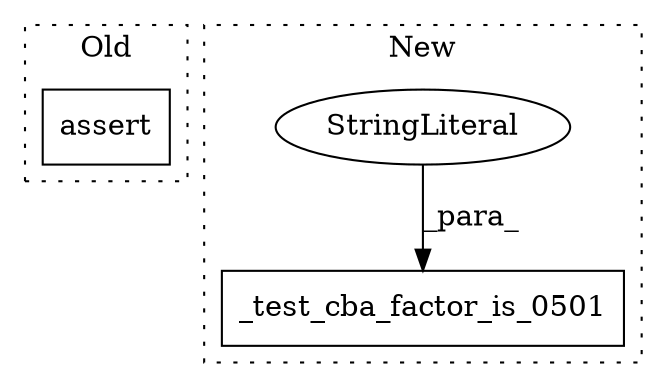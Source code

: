 digraph G {
subgraph cluster0 {
1 [label="assert" a="6" s="39376" l="7" shape="box"];
label = "Old";
style="dotted";
}
subgraph cluster1 {
2 [label="_test_cba_factor_is_0501" a="32" s="35689,35742" l="25,1" shape="box"];
3 [label="StringLiteral" a="45" s="35714" l="18" shape="ellipse"];
label = "New";
style="dotted";
}
3 -> 2 [label="_para_"];
}
